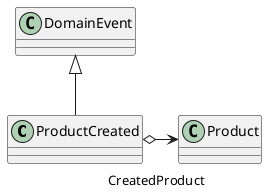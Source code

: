 @startuml
class ProductCreated {
}
DomainEvent <|-- ProductCreated
ProductCreated o-> "CreatedProduct" Product
@enduml
